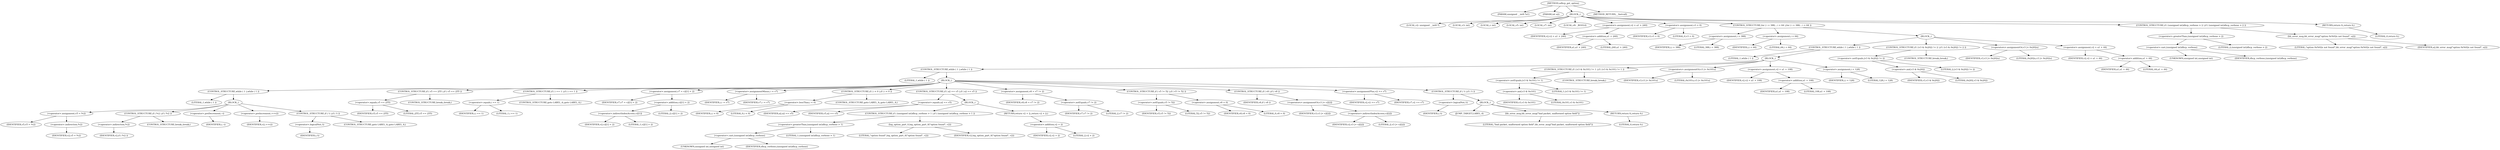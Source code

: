 digraph udhcp_get_option {  
"1000107" [label = "(METHOD,udhcp_get_option)" ]
"1000108" [label = "(PARAM,unsigned __int8 *a1)" ]
"1000109" [label = "(PARAM,int a2)" ]
"1000110" [label = "(BLOCK,,)" ]
"1000111" [label = "(LOCAL,v2: unsigned __int8 *)" ]
"1000112" [label = "(LOCAL,v3: int)" ]
"1000113" [label = "(LOCAL,i: int)" ]
"1000114" [label = "(LOCAL,v5: int)" ]
"1000115" [label = "(LOCAL,v7: int)" ]
"1000116" [label = "(LOCAL,v8: _BOOL4)" ]
"1000117" [label = "(<operator>.assignment,v2 = a1 + 240)" ]
"1000118" [label = "(IDENTIFIER,v2,v2 = a1 + 240)" ]
"1000119" [label = "(<operator>.addition,a1 + 240)" ]
"1000120" [label = "(IDENTIFIER,a1,a1 + 240)" ]
"1000121" [label = "(LITERAL,240,a1 + 240)" ]
"1000122" [label = "(<operator>.assignment,v3 = 0)" ]
"1000123" [label = "(IDENTIFIER,v3,v3 = 0)" ]
"1000124" [label = "(LITERAL,0,v3 = 0)" ]
"1000125" [label = "(CONTROL_STRUCTURE,for ( i = 388; ; i = 64 ),for ( i = 388; ; i = 64 ))" ]
"1000126" [label = "(<operator>.assignment,i = 388)" ]
"1000127" [label = "(IDENTIFIER,i,i = 388)" ]
"1000128" [label = "(LITERAL,388,i = 388)" ]
"1000129" [label = "(<operator>.assignment,i = 64)" ]
"1000130" [label = "(IDENTIFIER,i,i = 64)" ]
"1000131" [label = "(LITERAL,64,i = 64)" ]
"1000132" [label = "(BLOCK,,)" ]
"1000133" [label = "(CONTROL_STRUCTURE,while ( 1 ),while ( 1 ))" ]
"1000134" [label = "(LITERAL,1,while ( 1 ))" ]
"1000135" [label = "(BLOCK,,)" ]
"1000136" [label = "(CONTROL_STRUCTURE,while ( 1 ),while ( 1 ))" ]
"1000137" [label = "(LITERAL,1,while ( 1 ))" ]
"1000138" [label = "(BLOCK,,)" ]
"1000139" [label = "(CONTROL_STRUCTURE,while ( 1 ),while ( 1 ))" ]
"1000140" [label = "(LITERAL,1,while ( 1 ))" ]
"1000141" [label = "(BLOCK,,)" ]
"1000142" [label = "(<operator>.assignment,v5 = *v2)" ]
"1000143" [label = "(IDENTIFIER,v5,v5 = *v2)" ]
"1000144" [label = "(<operator>.indirection,*v2)" ]
"1000145" [label = "(IDENTIFIER,v2,v5 = *v2)" ]
"1000146" [label = "(CONTROL_STRUCTURE,if ( *v2 ),if ( *v2 ))" ]
"1000147" [label = "(<operator>.indirection,*v2)" ]
"1000148" [label = "(IDENTIFIER,v2,if ( *v2 ))" ]
"1000149" [label = "(CONTROL_STRUCTURE,break;,break;)" ]
"1000150" [label = "(<operator>.preDecrement,--i)" ]
"1000151" [label = "(IDENTIFIER,i,--i)" ]
"1000152" [label = "(<operator>.preIncrement,++v2)" ]
"1000153" [label = "(IDENTIFIER,v2,++v2)" ]
"1000154" [label = "(CONTROL_STRUCTURE,if ( !i ),if ( !i ))" ]
"1000155" [label = "(<operator>.logicalNot,!i)" ]
"1000156" [label = "(IDENTIFIER,i,!i)" ]
"1000157" [label = "(CONTROL_STRUCTURE,goto LABEL_4;,goto LABEL_4;)" ]
"1000158" [label = "(CONTROL_STRUCTURE,if ( v5 == 255 ),if ( v5 == 255 ))" ]
"1000159" [label = "(<operator>.equals,v5 == 255)" ]
"1000160" [label = "(IDENTIFIER,v5,v5 == 255)" ]
"1000161" [label = "(LITERAL,255,v5 == 255)" ]
"1000162" [label = "(CONTROL_STRUCTURE,break;,break;)" ]
"1000163" [label = "(CONTROL_STRUCTURE,if ( i == 1 ),if ( i == 1 ))" ]
"1000164" [label = "(<operator>.equals,i == 1)" ]
"1000165" [label = "(IDENTIFIER,i,i == 1)" ]
"1000166" [label = "(LITERAL,1,i == 1)" ]
"1000167" [label = "(CONTROL_STRUCTURE,goto LABEL_4;,goto LABEL_4;)" ]
"1000168" [label = "(<operator>.assignment,v7 = v2[1] + 2)" ]
"1000169" [label = "(IDENTIFIER,v7,v7 = v2[1] + 2)" ]
"1000170" [label = "(<operator>.addition,v2[1] + 2)" ]
"1000171" [label = "(<operator>.indirectIndexAccess,v2[1])" ]
"1000172" [label = "(IDENTIFIER,v2,v2[1] + 2)" ]
"1000173" [label = "(LITERAL,1,v2[1] + 2)" ]
"1000174" [label = "(LITERAL,2,v2[1] + 2)" ]
"1000175" [label = "(<operator>.assignmentMinus,i -= v7)" ]
"1000176" [label = "(IDENTIFIER,i,i -= v7)" ]
"1000177" [label = "(IDENTIFIER,v7,i -= v7)" ]
"1000178" [label = "(CONTROL_STRUCTURE,if ( i < 0 ),if ( i < 0 ))" ]
"1000179" [label = "(<operator>.lessThan,i < 0)" ]
"1000180" [label = "(IDENTIFIER,i,i < 0)" ]
"1000181" [label = "(LITERAL,0,i < 0)" ]
"1000182" [label = "(CONTROL_STRUCTURE,goto LABEL_4;,goto LABEL_4;)" ]
"1000183" [label = "(CONTROL_STRUCTURE,if ( a2 == v5 ),if ( a2 == v5 ))" ]
"1000184" [label = "(<operator>.equals,a2 == v5)" ]
"1000185" [label = "(IDENTIFIER,a2,a2 == v5)" ]
"1000186" [label = "(IDENTIFIER,v5,a2 == v5)" ]
"1000187" [label = "(BLOCK,,)" ]
"1000188" [label = "(CONTROL_STRUCTURE,if ( (unsigned int)dhcp_verbose > 1 ),if ( (unsigned int)dhcp_verbose > 1 ))" ]
"1000189" [label = "(<operator>.greaterThan,(unsigned int)dhcp_verbose > 1)" ]
"1000190" [label = "(<operator>.cast,(unsigned int)dhcp_verbose)" ]
"1000191" [label = "(UNKNOWN,unsigned int,unsigned int)" ]
"1000192" [label = "(IDENTIFIER,dhcp_verbose,(unsigned int)dhcp_verbose)" ]
"1000193" [label = "(LITERAL,1,(unsigned int)dhcp_verbose > 1)" ]
"1000194" [label = "(log_option_part_0,log_option_part_0(\"option found\", v2))" ]
"1000195" [label = "(LITERAL,\"option found\",log_option_part_0(\"option found\", v2))" ]
"1000196" [label = "(IDENTIFIER,v2,log_option_part_0(\"option found\", v2))" ]
"1000197" [label = "(RETURN,return v2 + 2;,return v2 + 2;)" ]
"1000198" [label = "(<operator>.addition,v2 + 2)" ]
"1000199" [label = "(IDENTIFIER,v2,v2 + 2)" ]
"1000200" [label = "(LITERAL,2,v2 + 2)" ]
"1000201" [label = "(<operator>.assignment,v8 = v7 != 2)" ]
"1000202" [label = "(IDENTIFIER,v8,v8 = v7 != 2)" ]
"1000203" [label = "(<operator>.notEquals,v7 != 2)" ]
"1000204" [label = "(IDENTIFIER,v7,v7 != 2)" ]
"1000205" [label = "(LITERAL,2,v7 != 2)" ]
"1000206" [label = "(CONTROL_STRUCTURE,if ( v5 != 52 ),if ( v5 != 52 ))" ]
"1000207" [label = "(<operator>.notEquals,v5 != 52)" ]
"1000208" [label = "(IDENTIFIER,v5,v5 != 52)" ]
"1000209" [label = "(LITERAL,52,v5 != 52)" ]
"1000210" [label = "(<operator>.assignment,v8 = 0)" ]
"1000211" [label = "(IDENTIFIER,v8,v8 = 0)" ]
"1000212" [label = "(LITERAL,0,v8 = 0)" ]
"1000213" [label = "(CONTROL_STRUCTURE,if ( v8 ),if ( v8 ))" ]
"1000214" [label = "(IDENTIFIER,v8,if ( v8 ))" ]
"1000215" [label = "(<operators>.assignmentOr,v3 |= v2[2])" ]
"1000216" [label = "(IDENTIFIER,v3,v3 |= v2[2])" ]
"1000217" [label = "(<operator>.indirectIndexAccess,v2[2])" ]
"1000218" [label = "(IDENTIFIER,v2,v3 |= v2[2])" ]
"1000219" [label = "(LITERAL,2,v3 |= v2[2])" ]
"1000220" [label = "(<operator>.assignmentPlus,v2 += v7)" ]
"1000221" [label = "(IDENTIFIER,v2,v2 += v7)" ]
"1000222" [label = "(IDENTIFIER,v7,v2 += v7)" ]
"1000223" [label = "(CONTROL_STRUCTURE,if ( !i ),if ( !i ))" ]
"1000224" [label = "(<operator>.logicalNot,!i)" ]
"1000225" [label = "(IDENTIFIER,i,!i)" ]
"1000226" [label = "(BLOCK,,)" ]
"1000227" [label = "(JUMP_TARGET,LABEL_4)" ]
"1000228" [label = "(bb_error_msg,bb_error_msg(\"bad packet, malformed option field\"))" ]
"1000229" [label = "(LITERAL,\"bad packet, malformed option field\",bb_error_msg(\"bad packet, malformed option field\"))" ]
"1000230" [label = "(RETURN,return 0;,return 0;)" ]
"1000231" [label = "(LITERAL,0,return 0;)" ]
"1000232" [label = "(CONTROL_STRUCTURE,if ( (v3 & 0x101) != 1 ),if ( (v3 & 0x101) != 1 ))" ]
"1000233" [label = "(<operator>.notEquals,(v3 & 0x101) != 1)" ]
"1000234" [label = "(<operator>.and,v3 & 0x101)" ]
"1000235" [label = "(IDENTIFIER,v3,v3 & 0x101)" ]
"1000236" [label = "(LITERAL,0x101,v3 & 0x101)" ]
"1000237" [label = "(LITERAL,1,(v3 & 0x101) != 1)" ]
"1000238" [label = "(CONTROL_STRUCTURE,break;,break;)" ]
"1000239" [label = "(<operators>.assignmentOr,v3 |= 0x101u)" ]
"1000240" [label = "(IDENTIFIER,v3,v3 |= 0x101u)" ]
"1000241" [label = "(LITERAL,0x101u,v3 |= 0x101u)" ]
"1000242" [label = "(<operator>.assignment,v2 = a1 + 108)" ]
"1000243" [label = "(IDENTIFIER,v2,v2 = a1 + 108)" ]
"1000244" [label = "(<operator>.addition,a1 + 108)" ]
"1000245" [label = "(IDENTIFIER,a1,a1 + 108)" ]
"1000246" [label = "(LITERAL,108,a1 + 108)" ]
"1000247" [label = "(<operator>.assignment,i = 128)" ]
"1000248" [label = "(IDENTIFIER,i,i = 128)" ]
"1000249" [label = "(LITERAL,128,i = 128)" ]
"1000250" [label = "(CONTROL_STRUCTURE,if ( (v3 & 0x202) != 2 ),if ( (v3 & 0x202) != 2 ))" ]
"1000251" [label = "(<operator>.notEquals,(v3 & 0x202) != 2)" ]
"1000252" [label = "(<operator>.and,v3 & 0x202)" ]
"1000253" [label = "(IDENTIFIER,v3,v3 & 0x202)" ]
"1000254" [label = "(LITERAL,0x202,v3 & 0x202)" ]
"1000255" [label = "(LITERAL,2,(v3 & 0x202) != 2)" ]
"1000256" [label = "(CONTROL_STRUCTURE,break;,break;)" ]
"1000257" [label = "(<operators>.assignmentOr,v3 |= 0x202u)" ]
"1000258" [label = "(IDENTIFIER,v3,v3 |= 0x202u)" ]
"1000259" [label = "(LITERAL,0x202u,v3 |= 0x202u)" ]
"1000260" [label = "(<operator>.assignment,v2 = a1 + 44)" ]
"1000261" [label = "(IDENTIFIER,v2,v2 = a1 + 44)" ]
"1000262" [label = "(<operator>.addition,a1 + 44)" ]
"1000263" [label = "(IDENTIFIER,a1,a1 + 44)" ]
"1000264" [label = "(LITERAL,44,a1 + 44)" ]
"1000265" [label = "(CONTROL_STRUCTURE,if ( (unsigned int)dhcp_verbose > 2 ),if ( (unsigned int)dhcp_verbose > 2 ))" ]
"1000266" [label = "(<operator>.greaterThan,(unsigned int)dhcp_verbose > 2)" ]
"1000267" [label = "(<operator>.cast,(unsigned int)dhcp_verbose)" ]
"1000268" [label = "(UNKNOWN,unsigned int,unsigned int)" ]
"1000269" [label = "(IDENTIFIER,dhcp_verbose,(unsigned int)dhcp_verbose)" ]
"1000270" [label = "(LITERAL,2,(unsigned int)dhcp_verbose > 2)" ]
"1000271" [label = "(bb_error_msg,bb_error_msg(\"option 0x%02x not found\", a2))" ]
"1000272" [label = "(LITERAL,\"option 0x%02x not found\",bb_error_msg(\"option 0x%02x not found\", a2))" ]
"1000273" [label = "(IDENTIFIER,a2,bb_error_msg(\"option 0x%02x not found\", a2))" ]
"1000274" [label = "(RETURN,return 0;,return 0;)" ]
"1000275" [label = "(LITERAL,0,return 0;)" ]
"1000276" [label = "(METHOD_RETURN,__fastcall)" ]
  "1000107" -> "1000108" 
  "1000107" -> "1000109" 
  "1000107" -> "1000110" 
  "1000107" -> "1000276" 
  "1000110" -> "1000111" 
  "1000110" -> "1000112" 
  "1000110" -> "1000113" 
  "1000110" -> "1000114" 
  "1000110" -> "1000115" 
  "1000110" -> "1000116" 
  "1000110" -> "1000117" 
  "1000110" -> "1000122" 
  "1000110" -> "1000125" 
  "1000110" -> "1000265" 
  "1000110" -> "1000274" 
  "1000117" -> "1000118" 
  "1000117" -> "1000119" 
  "1000119" -> "1000120" 
  "1000119" -> "1000121" 
  "1000122" -> "1000123" 
  "1000122" -> "1000124" 
  "1000125" -> "1000126" 
  "1000125" -> "1000129" 
  "1000125" -> "1000132" 
  "1000126" -> "1000127" 
  "1000126" -> "1000128" 
  "1000129" -> "1000130" 
  "1000129" -> "1000131" 
  "1000132" -> "1000133" 
  "1000132" -> "1000250" 
  "1000132" -> "1000257" 
  "1000132" -> "1000260" 
  "1000133" -> "1000134" 
  "1000133" -> "1000135" 
  "1000135" -> "1000136" 
  "1000135" -> "1000232" 
  "1000135" -> "1000239" 
  "1000135" -> "1000242" 
  "1000135" -> "1000247" 
  "1000136" -> "1000137" 
  "1000136" -> "1000138" 
  "1000138" -> "1000139" 
  "1000138" -> "1000158" 
  "1000138" -> "1000163" 
  "1000138" -> "1000168" 
  "1000138" -> "1000175" 
  "1000138" -> "1000178" 
  "1000138" -> "1000183" 
  "1000138" -> "1000201" 
  "1000138" -> "1000206" 
  "1000138" -> "1000213" 
  "1000138" -> "1000220" 
  "1000138" -> "1000223" 
  "1000139" -> "1000140" 
  "1000139" -> "1000141" 
  "1000141" -> "1000142" 
  "1000141" -> "1000146" 
  "1000141" -> "1000150" 
  "1000141" -> "1000152" 
  "1000141" -> "1000154" 
  "1000142" -> "1000143" 
  "1000142" -> "1000144" 
  "1000144" -> "1000145" 
  "1000146" -> "1000147" 
  "1000146" -> "1000149" 
  "1000147" -> "1000148" 
  "1000150" -> "1000151" 
  "1000152" -> "1000153" 
  "1000154" -> "1000155" 
  "1000154" -> "1000157" 
  "1000155" -> "1000156" 
  "1000158" -> "1000159" 
  "1000158" -> "1000162" 
  "1000159" -> "1000160" 
  "1000159" -> "1000161" 
  "1000163" -> "1000164" 
  "1000163" -> "1000167" 
  "1000164" -> "1000165" 
  "1000164" -> "1000166" 
  "1000168" -> "1000169" 
  "1000168" -> "1000170" 
  "1000170" -> "1000171" 
  "1000170" -> "1000174" 
  "1000171" -> "1000172" 
  "1000171" -> "1000173" 
  "1000175" -> "1000176" 
  "1000175" -> "1000177" 
  "1000178" -> "1000179" 
  "1000178" -> "1000182" 
  "1000179" -> "1000180" 
  "1000179" -> "1000181" 
  "1000183" -> "1000184" 
  "1000183" -> "1000187" 
  "1000184" -> "1000185" 
  "1000184" -> "1000186" 
  "1000187" -> "1000188" 
  "1000187" -> "1000197" 
  "1000188" -> "1000189" 
  "1000188" -> "1000194" 
  "1000189" -> "1000190" 
  "1000189" -> "1000193" 
  "1000190" -> "1000191" 
  "1000190" -> "1000192" 
  "1000194" -> "1000195" 
  "1000194" -> "1000196" 
  "1000197" -> "1000198" 
  "1000198" -> "1000199" 
  "1000198" -> "1000200" 
  "1000201" -> "1000202" 
  "1000201" -> "1000203" 
  "1000203" -> "1000204" 
  "1000203" -> "1000205" 
  "1000206" -> "1000207" 
  "1000206" -> "1000210" 
  "1000207" -> "1000208" 
  "1000207" -> "1000209" 
  "1000210" -> "1000211" 
  "1000210" -> "1000212" 
  "1000213" -> "1000214" 
  "1000213" -> "1000215" 
  "1000215" -> "1000216" 
  "1000215" -> "1000217" 
  "1000217" -> "1000218" 
  "1000217" -> "1000219" 
  "1000220" -> "1000221" 
  "1000220" -> "1000222" 
  "1000223" -> "1000224" 
  "1000223" -> "1000226" 
  "1000224" -> "1000225" 
  "1000226" -> "1000227" 
  "1000226" -> "1000228" 
  "1000226" -> "1000230" 
  "1000228" -> "1000229" 
  "1000230" -> "1000231" 
  "1000232" -> "1000233" 
  "1000232" -> "1000238" 
  "1000233" -> "1000234" 
  "1000233" -> "1000237" 
  "1000234" -> "1000235" 
  "1000234" -> "1000236" 
  "1000239" -> "1000240" 
  "1000239" -> "1000241" 
  "1000242" -> "1000243" 
  "1000242" -> "1000244" 
  "1000244" -> "1000245" 
  "1000244" -> "1000246" 
  "1000247" -> "1000248" 
  "1000247" -> "1000249" 
  "1000250" -> "1000251" 
  "1000250" -> "1000256" 
  "1000251" -> "1000252" 
  "1000251" -> "1000255" 
  "1000252" -> "1000253" 
  "1000252" -> "1000254" 
  "1000257" -> "1000258" 
  "1000257" -> "1000259" 
  "1000260" -> "1000261" 
  "1000260" -> "1000262" 
  "1000262" -> "1000263" 
  "1000262" -> "1000264" 
  "1000265" -> "1000266" 
  "1000265" -> "1000271" 
  "1000266" -> "1000267" 
  "1000266" -> "1000270" 
  "1000267" -> "1000268" 
  "1000267" -> "1000269" 
  "1000271" -> "1000272" 
  "1000271" -> "1000273" 
  "1000274" -> "1000275" 
}
